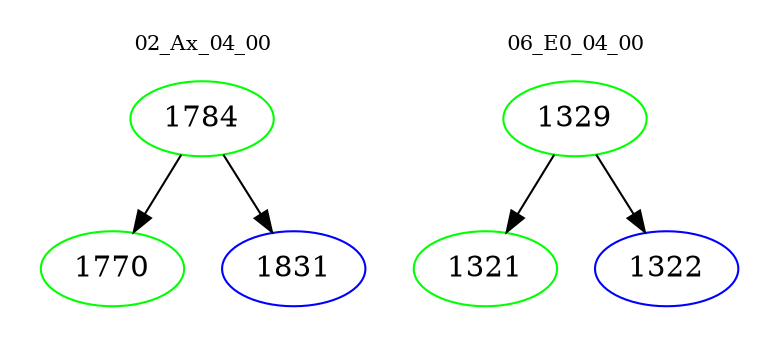 digraph{
subgraph cluster_0 {
color = white
label = "02_Ax_04_00";
fontsize=10;
T0_1784 [label="1784", color="green"]
T0_1784 -> T0_1770 [color="black"]
T0_1770 [label="1770", color="green"]
T0_1784 -> T0_1831 [color="black"]
T0_1831 [label="1831", color="blue"]
}
subgraph cluster_1 {
color = white
label = "06_E0_04_00";
fontsize=10;
T1_1329 [label="1329", color="green"]
T1_1329 -> T1_1321 [color="black"]
T1_1321 [label="1321", color="green"]
T1_1329 -> T1_1322 [color="black"]
T1_1322 [label="1322", color="blue"]
}
}
